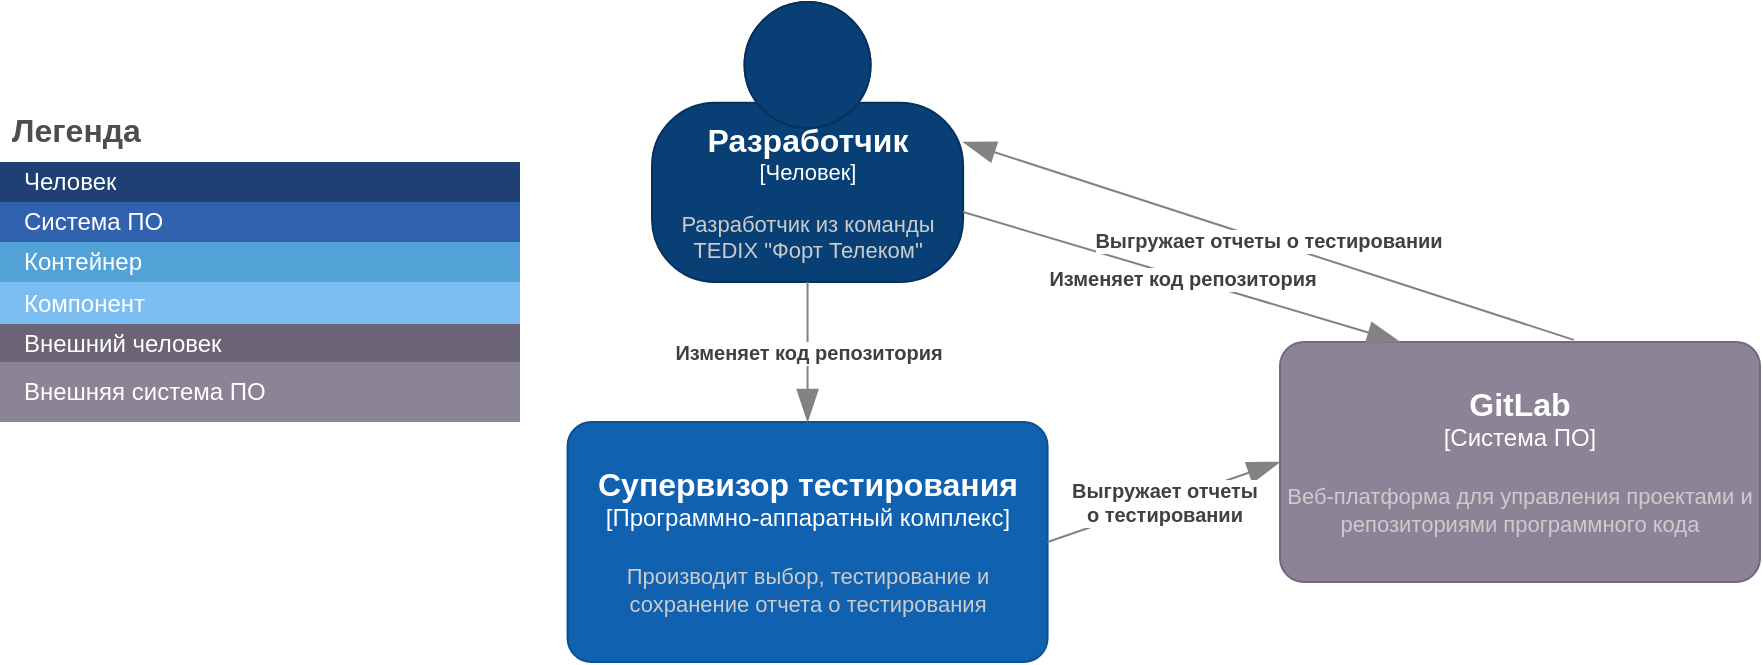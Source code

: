 <mxfile version="26.0.8">
  <diagram name="Страница — 1" id="gZ6Iyopq06BZ13NAgH_K">
    <mxGraphModel dx="1141" dy="636" grid="1" gridSize="10" guides="1" tooltips="1" connect="1" arrows="1" fold="1" page="1" pageScale="1" pageWidth="827" pageHeight="1169" math="0" shadow="0">
      <root>
        <mxCell id="0" />
        <mxCell id="1" parent="0" />
        <object placeholders="1" c4Name="Разработчик" c4Type="Человек" c4Description="Разработчик из команды TEDIX &quot;Форт Телеком&quot;" label="&lt;font style=&quot;font-size: 16px&quot;&gt;&lt;b&gt;%c4Name%&lt;/b&gt;&lt;/font&gt;&lt;div&gt;[%c4Type%]&lt;/div&gt;&lt;br&gt;&lt;div&gt;&lt;font style=&quot;font-size: 11px&quot;&gt;&lt;font color=&quot;#cccccc&quot;&gt;%c4Description%&lt;/font&gt;&lt;/div&gt;" id="B9FlSasgDufC2KT0_fgy-1">
          <mxCell style="html=1;fontSize=11;dashed=0;whiteSpace=wrap;fillColor=#083F75;strokeColor=#06315C;fontColor=#ffffff;shape=mxgraph.c4.person2;align=center;metaEdit=1;points=[[0.5,0,0],[1,0.5,0],[1,0.75,0],[0.75,1,0],[0.5,1,0],[0.25,1,0],[0,0.75,0],[0,0.5,0]];resizable=1;" vertex="1" parent="1">
            <mxGeometry x="366" width="155.56" height="140" as="geometry" />
          </mxCell>
        </object>
        <object placeholders="1" c4Name="GitLab" c4Type="Система ПО" c4Description="Веб-платформа для управления проектами и репозиториями программного кода" label="&lt;font style=&quot;font-size: 16px&quot;&gt;&lt;b&gt;%c4Name%&lt;/b&gt;&lt;/font&gt;&lt;div&gt;[%c4Type%]&lt;/div&gt;&lt;br&gt;&lt;div&gt;&lt;font style=&quot;font-size: 11px&quot;&gt;&lt;font color=&quot;#cccccc&quot;&gt;%c4Description%&lt;/font&gt;&lt;/div&gt;" id="B9FlSasgDufC2KT0_fgy-3">
          <mxCell style="rounded=1;whiteSpace=wrap;html=1;labelBackgroundColor=none;fillColor=#8C8496;fontColor=#ffffff;align=center;arcSize=10;strokeColor=#736782;metaEdit=1;resizable=0;points=[[0.25,0,0],[0.5,0,0],[0.75,0,0],[1,0.25,0],[1,0.5,0],[1,0.75,0],[0.75,1,0],[0.5,1,0],[0.25,1,0],[0,0.75,0],[0,0.5,0],[0,0.25,0]];" vertex="1" parent="1">
            <mxGeometry x="680" y="170" width="240" height="120" as="geometry" />
          </mxCell>
        </object>
        <mxCell id="B9FlSasgDufC2KT0_fgy-4" value="Легенда" style="shape=table;startSize=30;container=1;collapsible=0;childLayout=tableLayout;fontSize=16;align=left;verticalAlign=top;fillColor=none;strokeColor=none;fontColor=#4D4D4D;fontStyle=1;spacingLeft=6;spacing=0;resizable=1;" vertex="1" parent="1">
          <mxGeometry x="40" y="50" width="260" height="160" as="geometry" />
        </mxCell>
        <mxCell id="B9FlSasgDufC2KT0_fgy-5" value="" style="shape=tableRow;horizontal=0;startSize=0;swimlaneHead=0;swimlaneBody=0;strokeColor=inherit;top=0;left=0;bottom=0;right=0;collapsible=0;dropTarget=0;fillColor=none;points=[[0,0.5],[1,0.5]];portConstraint=eastwest;fontSize=12;" vertex="1" parent="B9FlSasgDufC2KT0_fgy-4">
          <mxGeometry y="30" width="260" height="20" as="geometry" />
        </mxCell>
        <mxCell id="B9FlSasgDufC2KT0_fgy-6" value="Человек" style="shape=partialRectangle;html=1;whiteSpace=wrap;connectable=0;strokeColor=inherit;overflow=hidden;fillColor=#1E4074;top=0;left=0;bottom=0;right=0;pointerEvents=1;fontSize=12;align=left;fontColor=#FFFFFF;gradientColor=none;spacingLeft=10;spacingRight=4;" vertex="1" parent="B9FlSasgDufC2KT0_fgy-5">
          <mxGeometry width="260" height="20" as="geometry">
            <mxRectangle width="260" height="20" as="alternateBounds" />
          </mxGeometry>
        </mxCell>
        <mxCell id="B9FlSasgDufC2KT0_fgy-7" value="" style="shape=tableRow;horizontal=0;startSize=0;swimlaneHead=0;swimlaneBody=0;strokeColor=inherit;top=0;left=0;bottom=0;right=0;collapsible=0;dropTarget=0;fillColor=none;points=[[0,0.5],[1,0.5]];portConstraint=eastwest;fontSize=12;" vertex="1" parent="B9FlSasgDufC2KT0_fgy-4">
          <mxGeometry y="50" width="260" height="20" as="geometry" />
        </mxCell>
        <mxCell id="B9FlSasgDufC2KT0_fgy-8" value="Система ПО" style="shape=partialRectangle;html=1;whiteSpace=wrap;connectable=0;strokeColor=inherit;overflow=hidden;fillColor=#3162AF;top=0;left=0;bottom=0;right=0;pointerEvents=1;fontSize=12;align=left;fontColor=#FFFFFF;gradientColor=none;spacingLeft=10;spacingRight=4;" vertex="1" parent="B9FlSasgDufC2KT0_fgy-7">
          <mxGeometry width="260" height="20" as="geometry">
            <mxRectangle width="260" height="20" as="alternateBounds" />
          </mxGeometry>
        </mxCell>
        <mxCell id="B9FlSasgDufC2KT0_fgy-9" value="" style="shape=tableRow;horizontal=0;startSize=0;swimlaneHead=0;swimlaneBody=0;strokeColor=inherit;top=0;left=0;bottom=0;right=0;collapsible=0;dropTarget=0;fillColor=none;points=[[0,0.5],[1,0.5]];portConstraint=eastwest;fontSize=12;" vertex="1" parent="B9FlSasgDufC2KT0_fgy-4">
          <mxGeometry y="70" width="260" height="20" as="geometry" />
        </mxCell>
        <mxCell id="B9FlSasgDufC2KT0_fgy-10" value="Контейнер" style="shape=partialRectangle;html=1;whiteSpace=wrap;connectable=0;strokeColor=inherit;overflow=hidden;fillColor=#52a2d8;top=0;left=0;bottom=0;right=0;pointerEvents=1;fontSize=12;align=left;fontColor=#FFFFFF;gradientColor=none;spacingLeft=10;spacingRight=4;" vertex="1" parent="B9FlSasgDufC2KT0_fgy-9">
          <mxGeometry width="260" height="20" as="geometry">
            <mxRectangle width="260" height="20" as="alternateBounds" />
          </mxGeometry>
        </mxCell>
        <mxCell id="B9FlSasgDufC2KT0_fgy-11" value="" style="shape=tableRow;horizontal=0;startSize=0;swimlaneHead=0;swimlaneBody=0;strokeColor=inherit;top=0;left=0;bottom=0;right=0;collapsible=0;dropTarget=0;fillColor=none;points=[[0,0.5],[1,0.5]];portConstraint=eastwest;fontSize=12;" vertex="1" parent="B9FlSasgDufC2KT0_fgy-4">
          <mxGeometry y="90" width="260" height="21" as="geometry" />
        </mxCell>
        <mxCell id="B9FlSasgDufC2KT0_fgy-12" value="Компонент" style="shape=partialRectangle;html=1;whiteSpace=wrap;connectable=0;strokeColor=inherit;overflow=hidden;fillColor=#7dbef2;top=0;left=0;bottom=0;right=0;pointerEvents=1;fontSize=12;align=left;fontColor=#FFFFFF;gradientColor=none;spacingLeft=10;spacingRight=4;" vertex="1" parent="B9FlSasgDufC2KT0_fgy-11">
          <mxGeometry width="260" height="21" as="geometry">
            <mxRectangle width="260" height="21" as="alternateBounds" />
          </mxGeometry>
        </mxCell>
        <mxCell id="B9FlSasgDufC2KT0_fgy-13" value="" style="shape=tableRow;horizontal=0;startSize=0;swimlaneHead=0;swimlaneBody=0;strokeColor=inherit;top=0;left=0;bottom=0;right=0;collapsible=0;dropTarget=0;fillColor=none;points=[[0,0.5],[1,0.5]];portConstraint=eastwest;fontSize=12;" vertex="1" parent="B9FlSasgDufC2KT0_fgy-4">
          <mxGeometry y="111" width="260" height="19" as="geometry" />
        </mxCell>
        <mxCell id="B9FlSasgDufC2KT0_fgy-14" value="Внешний человек" style="shape=partialRectangle;html=1;whiteSpace=wrap;connectable=0;strokeColor=inherit;overflow=hidden;fillColor=#6b6477;top=0;left=0;bottom=0;right=0;pointerEvents=1;fontSize=12;align=left;fontColor=#FFFFFF;gradientColor=none;spacingLeft=10;spacingRight=4;" vertex="1" parent="B9FlSasgDufC2KT0_fgy-13">
          <mxGeometry width="260" height="19" as="geometry">
            <mxRectangle width="260" height="19" as="alternateBounds" />
          </mxGeometry>
        </mxCell>
        <mxCell id="B9FlSasgDufC2KT0_fgy-15" value="" style="shape=tableRow;horizontal=0;startSize=0;swimlaneHead=0;swimlaneBody=0;strokeColor=inherit;top=0;left=0;bottom=0;right=0;collapsible=0;dropTarget=0;fillColor=none;points=[[0,0.5],[1,0.5]];portConstraint=eastwest;fontSize=12;" vertex="1" parent="B9FlSasgDufC2KT0_fgy-4">
          <mxGeometry y="130" width="260" height="30" as="geometry" />
        </mxCell>
        <mxCell id="B9FlSasgDufC2KT0_fgy-16" value="Внешняя система ПО" style="shape=partialRectangle;html=1;whiteSpace=wrap;connectable=0;strokeColor=inherit;overflow=hidden;fillColor=#8b8496;top=0;left=0;bottom=0;right=0;pointerEvents=1;fontSize=12;align=left;fontColor=#FFFFFF;gradientColor=none;spacingLeft=10;spacingRight=4;" vertex="1" parent="B9FlSasgDufC2KT0_fgy-15">
          <mxGeometry width="260" height="30" as="geometry">
            <mxRectangle width="260" height="30" as="alternateBounds" />
          </mxGeometry>
        </mxCell>
        <object placeholders="1" c4Type="Relationship" c4Description="Изменяет код репозитория" label="&lt;div style=&quot;text-align: left&quot;&gt;&lt;div style=&quot;text-align: center&quot;&gt;&lt;b&gt;%c4Description%&lt;/b&gt;&lt;/div&gt;" id="B9FlSasgDufC2KT0_fgy-18">
          <mxCell style="endArrow=blockThin;html=1;fontSize=10;fontColor=#404040;strokeWidth=1;endFill=1;strokeColor=#828282;elbow=vertical;metaEdit=1;endSize=14;startSize=14;jumpStyle=arc;jumpSize=16;rounded=0;entryX=0.25;entryY=0;entryDx=0;entryDy=0;entryPerimeter=0;exitX=1;exitY=0.75;exitDx=0;exitDy=0;exitPerimeter=0;" edge="1" parent="1" source="B9FlSasgDufC2KT0_fgy-1" target="B9FlSasgDufC2KT0_fgy-3">
            <mxGeometry width="240" relative="1" as="geometry">
              <mxPoint x="270" y="190" as="sourcePoint" />
              <mxPoint x="510" y="190" as="targetPoint" />
            </mxGeometry>
          </mxCell>
        </object>
        <object placeholders="1" c4Type="Relationship" c4Description="Выгружает отчеты о тестировании" label="&lt;div style=&quot;text-align: left&quot;&gt;&lt;div style=&quot;text-align: center&quot;&gt;&lt;b&gt;%c4Description%&lt;/b&gt;&lt;/div&gt;" id="B9FlSasgDufC2KT0_fgy-34">
          <mxCell style="endArrow=blockThin;html=1;fontSize=10;fontColor=#404040;strokeWidth=1;endFill=1;strokeColor=#828282;elbow=vertical;metaEdit=1;endSize=14;startSize=14;jumpStyle=arc;jumpSize=16;rounded=0;entryX=1;entryY=0.5;entryDx=0;entryDy=0;entryPerimeter=0;exitX=0.612;exitY=-0.009;exitDx=0;exitDy=0;exitPerimeter=0;" edge="1" parent="1" source="B9FlSasgDufC2KT0_fgy-3" target="B9FlSasgDufC2KT0_fgy-1">
            <mxGeometry width="240" relative="1" as="geometry">
              <mxPoint x="270" y="340" as="sourcePoint" />
              <mxPoint x="510" y="340" as="targetPoint" />
            </mxGeometry>
          </mxCell>
        </object>
        <object placeholders="1" c4Name="Супервизор тестирования" c4Type="Программно-аппаратный комплекс" c4Description="Производит выбор, тестирование и сохранение отчета о тестирования" label="&lt;font style=&quot;font-size: 16px&quot;&gt;&lt;b&gt;%c4Name%&lt;/b&gt;&lt;/font&gt;&lt;div&gt;[%c4Type%]&lt;/div&gt;&lt;br&gt;&lt;div&gt;&lt;font style=&quot;font-size: 11px&quot;&gt;&lt;font color=&quot;#cccccc&quot;&gt;%c4Description%&lt;/font&gt;&lt;/div&gt;" id="B9FlSasgDufC2KT0_fgy-38">
          <mxCell style="rounded=1;whiteSpace=wrap;html=1;labelBackgroundColor=none;fillColor=#1061B0;fontColor=#ffffff;align=center;arcSize=10;strokeColor=#0D5091;metaEdit=1;resizable=0;points=[[0.25,0,0],[0.5,0,0],[0.75,0,0],[1,0.25,0],[1,0.5,0],[1,0.75,0],[0.75,1,0],[0.5,1,0],[0.25,1,0],[0,0.75,0],[0,0.5,0],[0,0.25,0]];" vertex="1" parent="1">
            <mxGeometry x="323.78" y="210" width="240" height="120" as="geometry" />
          </mxCell>
        </object>
        <object placeholders="1" c4Type="Relationship" c4Description="Изменяет код репозитория" label="&lt;div style=&quot;text-align: left&quot;&gt;&lt;div style=&quot;text-align: center&quot;&gt;&lt;b&gt;%c4Description%&lt;/b&gt;&lt;/div&gt;" id="B9FlSasgDufC2KT0_fgy-39">
          <mxCell style="endArrow=blockThin;html=1;fontSize=10;fontColor=#404040;strokeWidth=1;endFill=1;strokeColor=#828282;elbow=vertical;metaEdit=1;endSize=14;startSize=14;jumpStyle=arc;jumpSize=16;rounded=0;entryX=0.5;entryY=0;entryDx=0;entryDy=0;entryPerimeter=0;exitX=0.5;exitY=1;exitDx=0;exitDy=0;exitPerimeter=0;" edge="1" parent="1" source="B9FlSasgDufC2KT0_fgy-1" target="B9FlSasgDufC2KT0_fgy-38">
            <mxGeometry width="240" relative="1" as="geometry">
              <mxPoint x="532" y="115" as="sourcePoint" />
              <mxPoint x="740" y="180" as="targetPoint" />
            </mxGeometry>
          </mxCell>
        </object>
        <object placeholders="1" c4Type="Relationship" c4Description="Выгружает отчеты&#xa;о тестировании" label="&lt;div style=&quot;text-align: left&quot;&gt;&lt;div style=&quot;text-align: center&quot;&gt;&lt;b&gt;%c4Description%&lt;/b&gt;&lt;/div&gt;" id="B9FlSasgDufC2KT0_fgy-40">
          <mxCell style="endArrow=blockThin;html=1;fontSize=10;fontColor=#404040;strokeWidth=1;endFill=1;strokeColor=#828282;elbow=vertical;metaEdit=1;endSize=14;startSize=14;jumpStyle=arc;jumpSize=16;rounded=0;entryX=0;entryY=0.5;entryDx=0;entryDy=0;entryPerimeter=0;exitX=1;exitY=0.5;exitDx=0;exitDy=0;exitPerimeter=0;" edge="1" parent="1" source="B9FlSasgDufC2KT0_fgy-38" target="B9FlSasgDufC2KT0_fgy-3">
            <mxGeometry width="240" relative="1" as="geometry">
              <mxPoint x="827" y="179" as="sourcePoint" />
              <mxPoint x="532" y="80" as="targetPoint" />
            </mxGeometry>
          </mxCell>
        </object>
      </root>
    </mxGraphModel>
  </diagram>
</mxfile>
